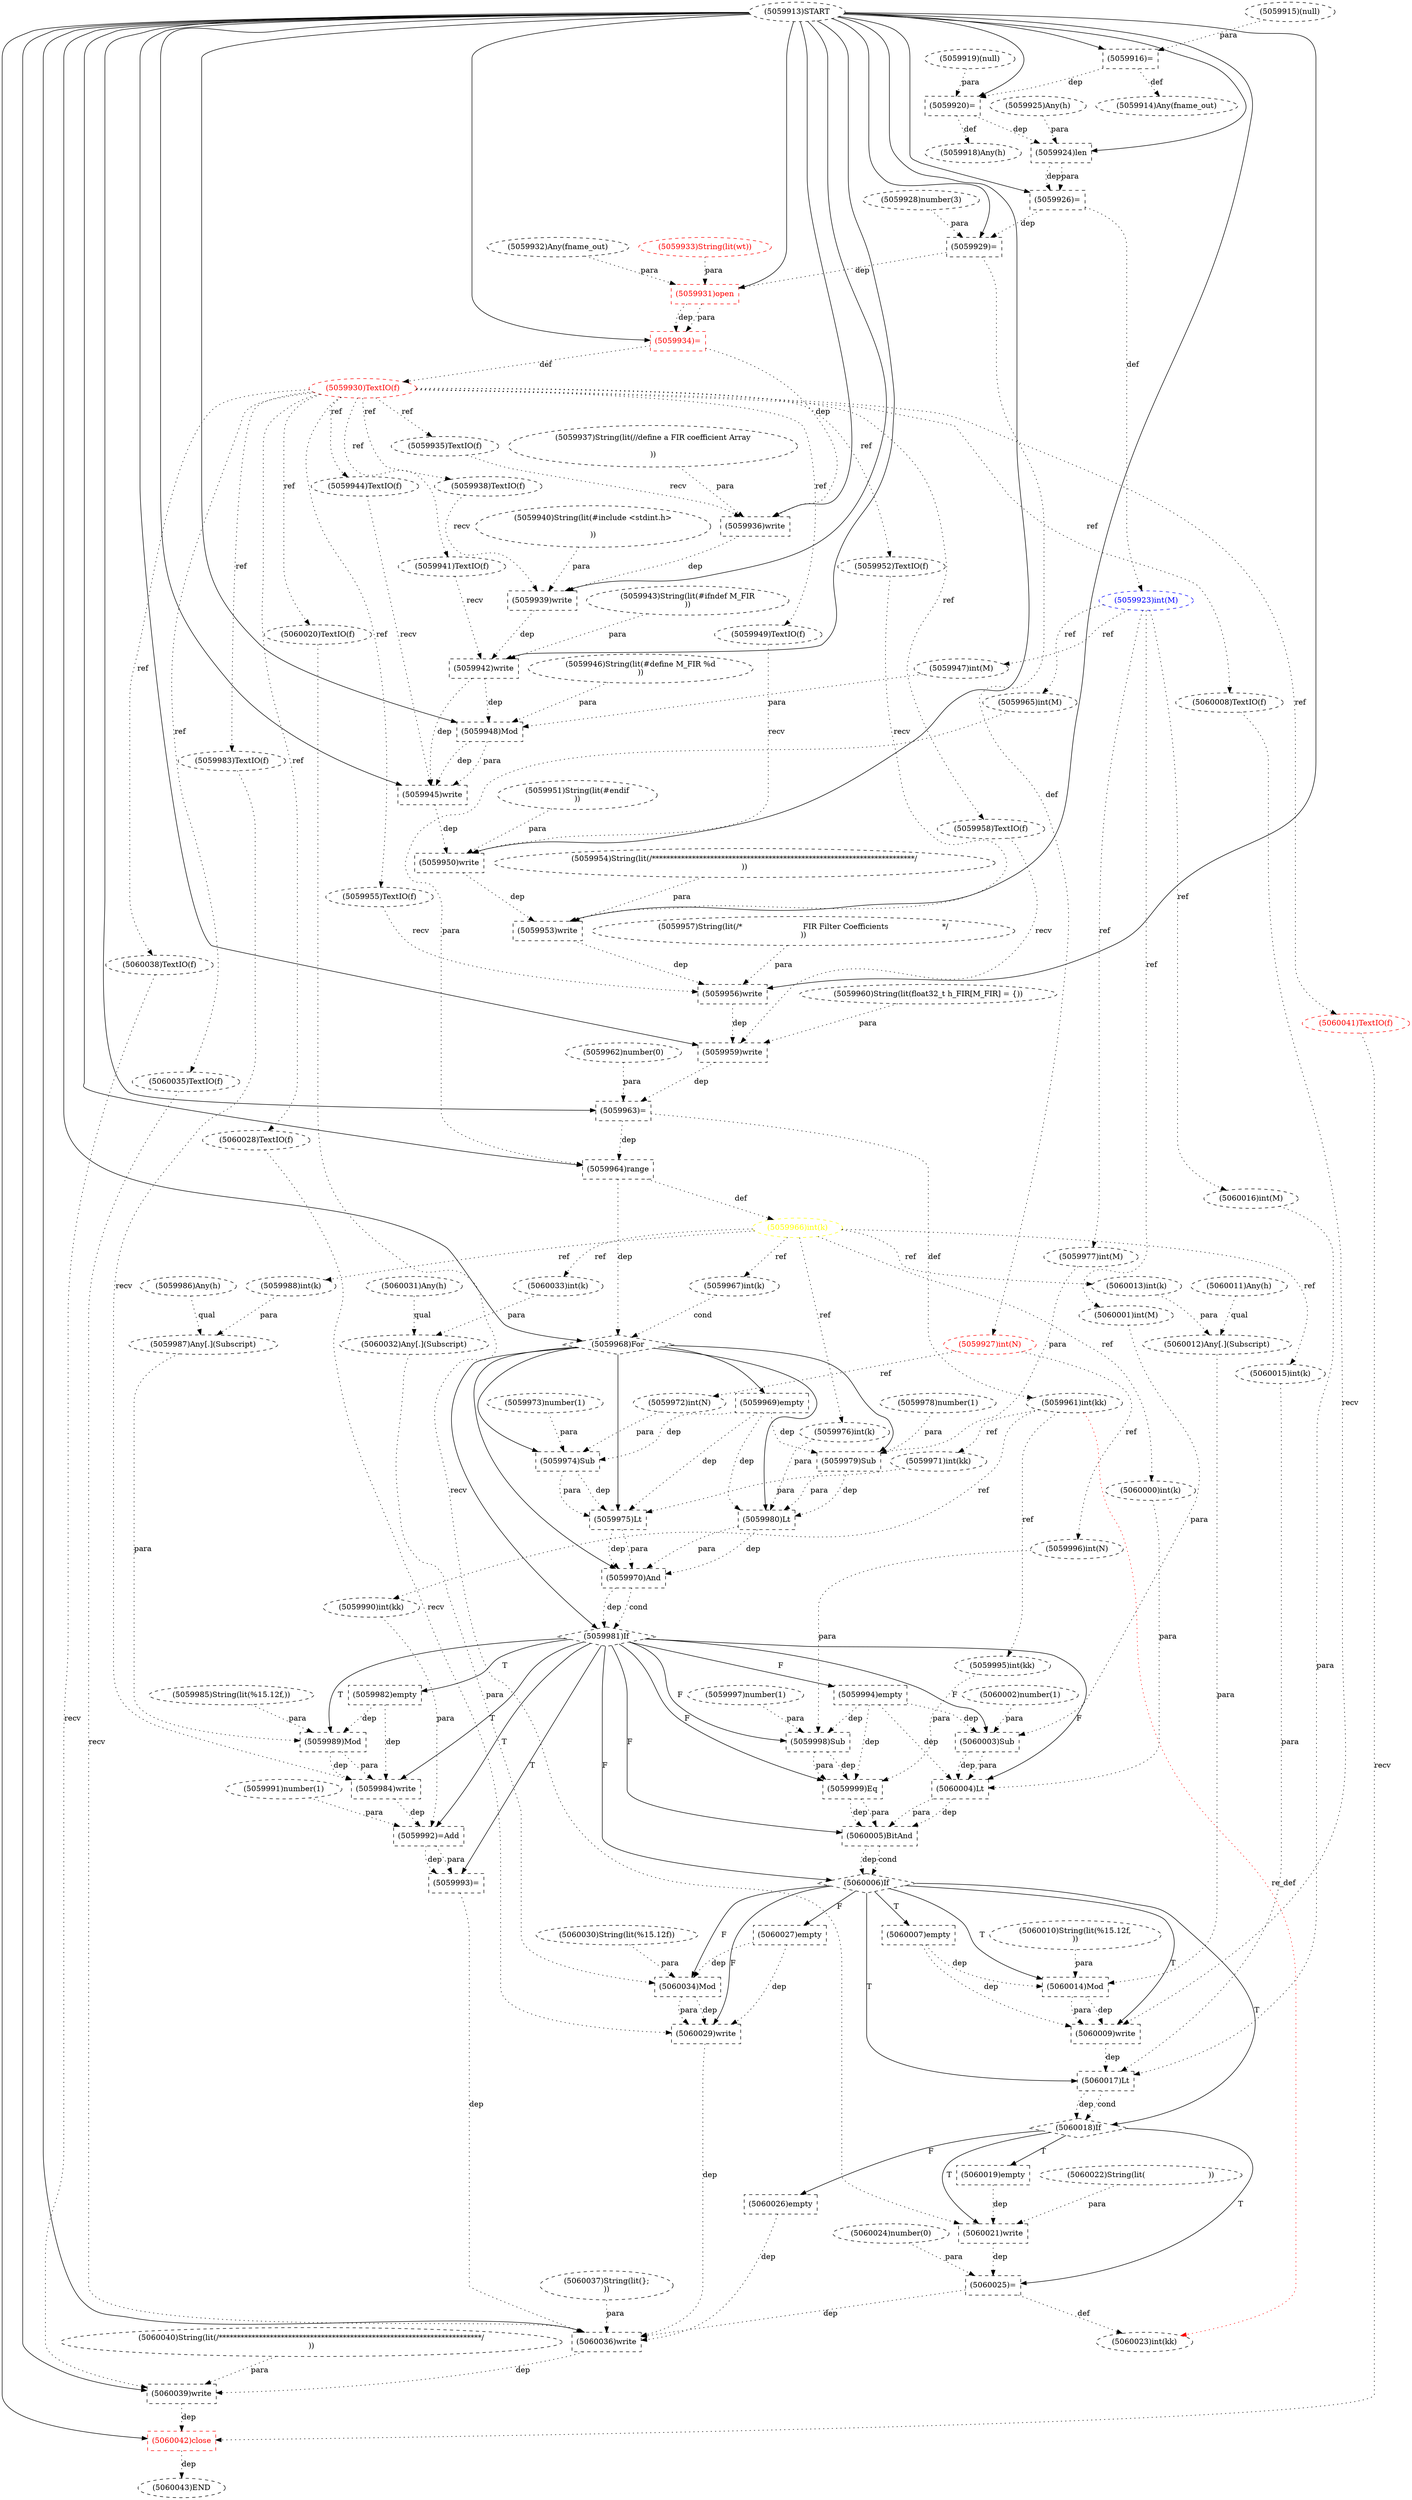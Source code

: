 digraph G {
1 [label="(5060002)number(1)" shape=ellipse style=dashed]
2 [label="(5059934)=" shape=box style=dashed color=red fontcolor=red]
3 [label="(5059967)int(k)" shape=ellipse style=dashed]
4 [label="(5059913)START" style=dashed]
5 [label="(5059942)write" shape=box style=dashed]
6 [label="(5059987)Any[.](Subscript)" shape=ellipse style=dashed]
7 [label="(5060027)empty" shape=box style=dashed]
8 [label="(5059995)int(kk)" shape=ellipse style=dashed]
9 [label="(5059944)TextIO(f)" shape=ellipse style=dashed]
10 [label="(5059945)write" shape=box style=dashed]
11 [label="(5059989)Mod" shape=box style=dashed]
12 [label="(5059938)TextIO(f)" shape=ellipse style=dashed]
13 [label="(5060024)number(0)" shape=ellipse style=dashed]
14 [label="(5059915)(null)" shape=ellipse style=dashed]
15 [label="(5059969)empty" shape=box style=dashed]
16 [label="(5060033)int(k)" shape=ellipse style=dashed]
17 [label="(5060030)String(lit(%15.12f))" shape=ellipse style=dashed]
18 [label="(5060042)close" shape=box style=dashed color=red fontcolor=red]
19 [label="(5060012)Any[.](Subscript)" shape=ellipse style=dashed]
20 [label="(5059983)TextIO(f)" shape=ellipse style=dashed]
21 [label="(5059919)(null)" shape=ellipse style=dashed]
22 [label="(5059952)TextIO(f)" shape=ellipse style=dashed]
23 [label="(5059956)write" shape=box style=dashed]
24 [label="(5060004)Lt" shape=box style=dashed]
25 [label="(5059949)TextIO(f)" shape=ellipse style=dashed]
26 [label="(5059923)int(M)" shape=ellipse style=dashed color=blue fontcolor=blue]
27 [label="(5059927)int(N)" shape=ellipse style=dashed color=red fontcolor=red]
28 [label="(5059972)int(N)" shape=ellipse style=dashed]
29 [label="(5059914)Any(fname_out)" shape=ellipse style=dashed]
30 [label="(5060038)TextIO(f)" shape=ellipse style=dashed]
31 [label="(5060022)String(lit(                          ))" shape=ellipse style=dashed]
32 [label="(5059935)TextIO(f)" shape=ellipse style=dashed]
33 [label="(5060020)TextIO(f)" shape=ellipse style=dashed]
34 [label="(5060034)Mod" shape=box style=dashed]
35 [label="(5059990)int(kk)" shape=ellipse style=dashed]
36 [label="(5060021)write" shape=box style=dashed]
37 [label="(5060041)TextIO(f)" shape=ellipse style=dashed color=red fontcolor=red]
38 [label="(5059920)=" shape=box style=dashed]
39 [label="(5059963)=" shape=box style=dashed]
40 [label="(5059930)TextIO(f)" shape=ellipse style=dashed color=red fontcolor=red]
41 [label="(5060009)write" shape=box style=dashed]
42 [label="(5059985)String(lit(%15.12f,))" shape=ellipse style=dashed]
43 [label="(5059959)write" shape=box style=dashed]
44 [label="(5060040)String(lit(/************************************************************************/
))" shape=ellipse style=dashed]
45 [label="(5060014)Mod" shape=box style=dashed]
46 [label="(5059962)number(0)" shape=ellipse style=dashed]
47 [label="(5059981)If" shape=diamond style=dashed]
48 [label="(5059974)Sub" shape=box style=dashed]
49 [label="(5059941)TextIO(f)" shape=ellipse style=dashed]
50 [label="(5059946)String(lit(#define M_FIR %d
))" shape=ellipse style=dashed]
51 [label="(5059950)write" shape=box style=dashed]
52 [label="(5060013)int(k)" shape=ellipse style=dashed]
53 [label="(5059980)Lt" shape=box style=dashed]
54 [label="(5059937)String(lit(//define a FIR coefficient Array

))" shape=ellipse style=dashed]
55 [label="(5059960)String(lit(float32_t h_FIR[M_FIR] = {))" shape=ellipse style=dashed]
56 [label="(5059996)int(N)" shape=ellipse style=dashed]
57 [label="(5059932)Any(fname_out)" shape=ellipse style=dashed]
58 [label="(5059973)number(1)" shape=ellipse style=dashed]
59 [label="(5060039)write" shape=box style=dashed]
60 [label="(5060036)write" shape=box style=dashed]
61 [label="(5060003)Sub" shape=box style=dashed]
62 [label="(5059926)=" shape=box style=dashed]
63 [label="(5060025)=" shape=box style=dashed]
64 [label="(5059951)String(lit(#endif
))" shape=ellipse style=dashed]
65 [label="(5060035)TextIO(f)" shape=ellipse style=dashed]
66 [label="(5059925)Any(h)" shape=ellipse style=dashed]
67 [label="(5059964)range" shape=box style=dashed]
68 [label="(5059992)=Add" shape=box style=dashed]
69 [label="(5059931)open" shape=box style=dashed color=red fontcolor=red]
70 [label="(5059953)write" shape=box style=dashed]
71 [label="(5059986)Any(h)" shape=ellipse style=dashed]
72 [label="(5059961)int(kk)" shape=ellipse style=dashed color=black fontcolor=black]
73 [label="(5059939)write" shape=box style=dashed]
74 [label="(5060023)int(kk)" shape=ellipse style=dashed]
75 [label="(5059993)=" shape=box style=dashed]
76 [label="(5060019)empty" shape=box style=dashed]
77 [label="(5059994)empty" shape=box style=dashed]
78 [label="(5060015)int(k)" shape=ellipse style=dashed]
79 [label="(5059978)number(1)" shape=ellipse style=dashed]
80 [label="(5059918)Any(h)" shape=ellipse style=dashed]
81 [label="(5060028)TextIO(f)" shape=ellipse style=dashed]
82 [label="(5060018)If" shape=diamond style=dashed]
83 [label="(5059924)len" shape=box style=dashed]
84 [label="(5059955)TextIO(f)" shape=ellipse style=dashed]
85 [label="(5060007)empty" shape=box style=dashed]
86 [label="(5059928)number(3)" shape=ellipse style=dashed]
87 [label="(5059988)int(k)" shape=ellipse style=dashed]
88 [label="(5059947)int(M)" shape=ellipse style=dashed]
89 [label="(5060031)Any(h)" shape=ellipse style=dashed]
90 [label="(5059954)String(lit(/************************************************************************/
))" shape=ellipse style=dashed]
91 [label="(5060011)Any(h)" shape=ellipse style=dashed]
92 [label="(5059929)=" shape=box style=dashed]
93 [label="(5060010)String(lit(%15.12f,
))" shape=ellipse style=dashed]
94 [label="(5059998)Sub" shape=box style=dashed]
95 [label="(5059975)Lt" shape=box style=dashed]
96 [label="(5060005)BitAnd" shape=box style=dashed]
97 [label="(5060032)Any[.](Subscript)" shape=ellipse style=dashed]
98 [label="(5060043)END" style=dashed]
99 [label="(5059997)number(1)" shape=ellipse style=dashed]
100 [label="(5059943)String(lit(#ifndef M_FIR
))" shape=ellipse style=dashed]
101 [label="(5060026)empty" shape=box style=dashed]
102 [label="(5060037)String(lit(};
))" shape=ellipse style=dashed]
103 [label="(5059984)write" shape=box style=dashed]
104 [label="(5060016)int(M)" shape=ellipse style=dashed]
105 [label="(5059933)String(lit(wt))" shape=ellipse style=dashed color=red fontcolor=red]
106 [label="(5060017)Lt" shape=box style=dashed]
107 [label="(5059957)String(lit(/*                         FIR Filter Coefficients                      */
))" shape=ellipse style=dashed]
108 [label="(5059971)int(kk)" shape=ellipse style=dashed]
109 [label="(5059999)Eq" shape=box style=dashed]
110 [label="(5059970)And" shape=box style=dashed]
111 [label="(5060006)If" shape=diamond style=dashed]
112 [label="(5059916)=" shape=box style=dashed]
113 [label="(5059940)String(lit(#include <stdint.h>

))" shape=ellipse style=dashed]
114 [label="(5059979)Sub" shape=box style=dashed]
115 [label="(5059966)int(k)" shape=ellipse style=dashed color=yellow fontcolor=yellow]
116 [label="(5059965)int(M)" shape=ellipse style=dashed]
117 [label="(5059948)Mod" shape=box style=dashed]
118 [label="(5059982)empty" shape=box style=dashed]
119 [label="(5059958)TextIO(f)" shape=ellipse style=dashed]
120 [label="(5060029)write" shape=box style=dashed]
121 [label="(5059977)int(M)" shape=ellipse style=dashed]
122 [label="(5059991)number(1)" shape=ellipse style=dashed]
123 [label="(5060008)TextIO(f)" shape=ellipse style=dashed]
124 [label="(5059976)int(k)" shape=ellipse style=dashed]
125 [label="(5059968)For" shape=diamond style=dashed]
126 [label="(5060001)int(M)" shape=ellipse style=dashed]
127 [label="(5060000)int(k)" shape=ellipse style=dashed]
128 [label="(5059936)write" shape=box style=dashed]
4 -> 2 [label="" style=solid];
69 -> 2 [label="dep" style=dotted];
69 -> 2 [label="para" style=dotted];
115 -> 3 [label="ref" style=dotted];
4 -> 5 [label="" style=solid];
49 -> 5 [label="recv" style=dotted];
100 -> 5 [label="para" style=dotted];
73 -> 5 [label="dep" style=dotted];
71 -> 6 [label="qual" style=dotted];
87 -> 6 [label="para" style=dotted];
111 -> 7 [label="F"];
72 -> 8 [label="ref" style=dotted];
40 -> 9 [label="ref" style=dotted];
4 -> 10 [label="" style=solid];
9 -> 10 [label="recv" style=dotted];
117 -> 10 [label="dep" style=dotted];
117 -> 10 [label="para" style=dotted];
5 -> 10 [label="dep" style=dotted];
47 -> 11 [label="T"];
42 -> 11 [label="para" style=dotted];
6 -> 11 [label="para" style=dotted];
118 -> 11 [label="dep" style=dotted];
40 -> 12 [label="ref" style=dotted];
125 -> 15 [label="" style=solid];
115 -> 16 [label="ref" style=dotted];
4 -> 18 [label="" style=solid];
37 -> 18 [label="recv" style=dotted];
59 -> 18 [label="dep" style=dotted];
91 -> 19 [label="qual" style=dotted];
52 -> 19 [label="para" style=dotted];
40 -> 20 [label="ref" style=dotted];
40 -> 22 [label="ref" style=dotted];
4 -> 23 [label="" style=solid];
84 -> 23 [label="recv" style=dotted];
107 -> 23 [label="para" style=dotted];
70 -> 23 [label="dep" style=dotted];
47 -> 24 [label="F"];
127 -> 24 [label="para" style=dotted];
61 -> 24 [label="dep" style=dotted];
61 -> 24 [label="para" style=dotted];
77 -> 24 [label="dep" style=dotted];
40 -> 25 [label="ref" style=dotted];
62 -> 26 [label="def" style=dotted];
92 -> 27 [label="def" style=dotted];
27 -> 28 [label="ref" style=dotted];
112 -> 29 [label="def" style=dotted];
40 -> 30 [label="ref" style=dotted];
40 -> 32 [label="ref" style=dotted];
40 -> 33 [label="ref" style=dotted];
111 -> 34 [label="F"];
17 -> 34 [label="para" style=dotted];
97 -> 34 [label="para" style=dotted];
7 -> 34 [label="dep" style=dotted];
72 -> 35 [label="ref" style=dotted];
82 -> 36 [label="T"];
33 -> 36 [label="recv" style=dotted];
31 -> 36 [label="para" style=dotted];
76 -> 36 [label="dep" style=dotted];
40 -> 37 [label="ref" style=dotted];
4 -> 38 [label="" style=solid];
21 -> 38 [label="para" style=dotted];
112 -> 38 [label="dep" style=dotted];
4 -> 39 [label="" style=solid];
46 -> 39 [label="para" style=dotted];
43 -> 39 [label="dep" style=dotted];
2 -> 40 [label="def" style=dotted];
111 -> 41 [label="T"];
123 -> 41 [label="recv" style=dotted];
45 -> 41 [label="dep" style=dotted];
45 -> 41 [label="para" style=dotted];
85 -> 41 [label="dep" style=dotted];
4 -> 43 [label="" style=solid];
119 -> 43 [label="recv" style=dotted];
55 -> 43 [label="para" style=dotted];
23 -> 43 [label="dep" style=dotted];
111 -> 45 [label="T"];
93 -> 45 [label="para" style=dotted];
19 -> 45 [label="para" style=dotted];
85 -> 45 [label="dep" style=dotted];
125 -> 47 [label="" style=solid];
110 -> 47 [label="dep" style=dotted];
110 -> 47 [label="cond" style=dotted];
125 -> 48 [label="" style=solid];
28 -> 48 [label="para" style=dotted];
58 -> 48 [label="para" style=dotted];
15 -> 48 [label="dep" style=dotted];
40 -> 49 [label="ref" style=dotted];
4 -> 51 [label="" style=solid];
25 -> 51 [label="recv" style=dotted];
64 -> 51 [label="para" style=dotted];
10 -> 51 [label="dep" style=dotted];
115 -> 52 [label="ref" style=dotted];
125 -> 53 [label="" style=solid];
124 -> 53 [label="para" style=dotted];
114 -> 53 [label="dep" style=dotted];
114 -> 53 [label="para" style=dotted];
15 -> 53 [label="dep" style=dotted];
27 -> 56 [label="ref" style=dotted];
4 -> 59 [label="" style=solid];
30 -> 59 [label="recv" style=dotted];
44 -> 59 [label="para" style=dotted];
60 -> 59 [label="dep" style=dotted];
4 -> 60 [label="" style=solid];
65 -> 60 [label="recv" style=dotted];
102 -> 60 [label="para" style=dotted];
101 -> 60 [label="dep" style=dotted];
120 -> 60 [label="dep" style=dotted];
63 -> 60 [label="dep" style=dotted];
75 -> 60 [label="dep" style=dotted];
47 -> 61 [label="F"];
126 -> 61 [label="para" style=dotted];
1 -> 61 [label="para" style=dotted];
77 -> 61 [label="dep" style=dotted];
4 -> 62 [label="" style=solid];
83 -> 62 [label="dep" style=dotted];
83 -> 62 [label="para" style=dotted];
82 -> 63 [label="T"];
13 -> 63 [label="para" style=dotted];
36 -> 63 [label="dep" style=dotted];
40 -> 65 [label="ref" style=dotted];
4 -> 67 [label="" style=solid];
116 -> 67 [label="para" style=dotted];
39 -> 67 [label="dep" style=dotted];
47 -> 68 [label="T"];
35 -> 68 [label="para" style=dotted];
122 -> 68 [label="para" style=dotted];
103 -> 68 [label="dep" style=dotted];
4 -> 69 [label="" style=solid];
57 -> 69 [label="para" style=dotted];
105 -> 69 [label="para" style=dotted];
92 -> 69 [label="dep" style=dotted];
4 -> 70 [label="" style=solid];
22 -> 70 [label="recv" style=dotted];
90 -> 70 [label="para" style=dotted];
51 -> 70 [label="dep" style=dotted];
39 -> 72 [label="def" style=dotted];
4 -> 73 [label="" style=solid];
12 -> 73 [label="recv" style=dotted];
113 -> 73 [label="para" style=dotted];
128 -> 73 [label="dep" style=dotted];
63 -> 74 [label="def" style=dotted];
72 -> 74 [label="re_def" style=dotted color=red];
47 -> 75 [label="T"];
68 -> 75 [label="dep" style=dotted];
68 -> 75 [label="para" style=dotted];
82 -> 76 [label="T"];
47 -> 77 [label="F"];
115 -> 78 [label="ref" style=dotted];
38 -> 80 [label="def" style=dotted];
40 -> 81 [label="ref" style=dotted];
111 -> 82 [label="T"];
106 -> 82 [label="dep" style=dotted];
106 -> 82 [label="cond" style=dotted];
4 -> 83 [label="" style=solid];
66 -> 83 [label="para" style=dotted];
38 -> 83 [label="dep" style=dotted];
40 -> 84 [label="ref" style=dotted];
111 -> 85 [label="T"];
115 -> 87 [label="ref" style=dotted];
26 -> 88 [label="ref" style=dotted];
4 -> 92 [label="" style=solid];
86 -> 92 [label="para" style=dotted];
62 -> 92 [label="dep" style=dotted];
47 -> 94 [label="F"];
56 -> 94 [label="para" style=dotted];
99 -> 94 [label="para" style=dotted];
77 -> 94 [label="dep" style=dotted];
125 -> 95 [label="" style=solid];
108 -> 95 [label="para" style=dotted];
48 -> 95 [label="dep" style=dotted];
48 -> 95 [label="para" style=dotted];
15 -> 95 [label="dep" style=dotted];
47 -> 96 [label="F"];
109 -> 96 [label="dep" style=dotted];
109 -> 96 [label="para" style=dotted];
24 -> 96 [label="dep" style=dotted];
24 -> 96 [label="para" style=dotted];
89 -> 97 [label="qual" style=dotted];
16 -> 97 [label="para" style=dotted];
18 -> 98 [label="dep" style=dotted];
82 -> 101 [label="F"];
47 -> 103 [label="T"];
20 -> 103 [label="recv" style=dotted];
11 -> 103 [label="dep" style=dotted];
11 -> 103 [label="para" style=dotted];
118 -> 103 [label="dep" style=dotted];
26 -> 104 [label="ref" style=dotted];
111 -> 106 [label="T"];
78 -> 106 [label="para" style=dotted];
104 -> 106 [label="para" style=dotted];
41 -> 106 [label="dep" style=dotted];
72 -> 108 [label="ref" style=dotted];
47 -> 109 [label="F"];
8 -> 109 [label="para" style=dotted];
94 -> 109 [label="dep" style=dotted];
94 -> 109 [label="para" style=dotted];
77 -> 109 [label="dep" style=dotted];
125 -> 110 [label="" style=solid];
95 -> 110 [label="dep" style=dotted];
95 -> 110 [label="para" style=dotted];
53 -> 110 [label="dep" style=dotted];
53 -> 110 [label="para" style=dotted];
47 -> 111 [label="F"];
96 -> 111 [label="dep" style=dotted];
96 -> 111 [label="cond" style=dotted];
4 -> 112 [label="" style=solid];
14 -> 112 [label="para" style=dotted];
125 -> 114 [label="" style=solid];
121 -> 114 [label="para" style=dotted];
79 -> 114 [label="para" style=dotted];
15 -> 114 [label="dep" style=dotted];
67 -> 115 [label="def" style=dotted];
26 -> 116 [label="ref" style=dotted];
4 -> 117 [label="" style=solid];
50 -> 117 [label="para" style=dotted];
88 -> 117 [label="para" style=dotted];
5 -> 117 [label="dep" style=dotted];
47 -> 118 [label="T"];
40 -> 119 [label="ref" style=dotted];
111 -> 120 [label="F"];
81 -> 120 [label="recv" style=dotted];
34 -> 120 [label="dep" style=dotted];
34 -> 120 [label="para" style=dotted];
7 -> 120 [label="dep" style=dotted];
26 -> 121 [label="ref" style=dotted];
40 -> 123 [label="ref" style=dotted];
115 -> 124 [label="ref" style=dotted];
4 -> 125 [label="" style=solid];
67 -> 125 [label="dep" style=dotted];
3 -> 125 [label="cond" style=dotted];
26 -> 126 [label="ref" style=dotted];
115 -> 127 [label="ref" style=dotted];
4 -> 128 [label="" style=solid];
32 -> 128 [label="recv" style=dotted];
54 -> 128 [label="para" style=dotted];
2 -> 128 [label="dep" style=dotted];
}